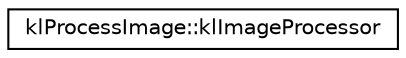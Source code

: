 digraph G
{
  edge [fontname="Helvetica",fontsize="10",labelfontname="Helvetica",labelfontsize="10"];
  node [fontname="Helvetica",fontsize="10",shape=record];
  rankdir=LR;
  Node1 [label="klProcessImage::klImageProcessor",height=0.2,width=0.4,color="black", fillcolor="white", style="filled",URL="$classkl_process_image_1_1kl_image_processor.html"];
}
